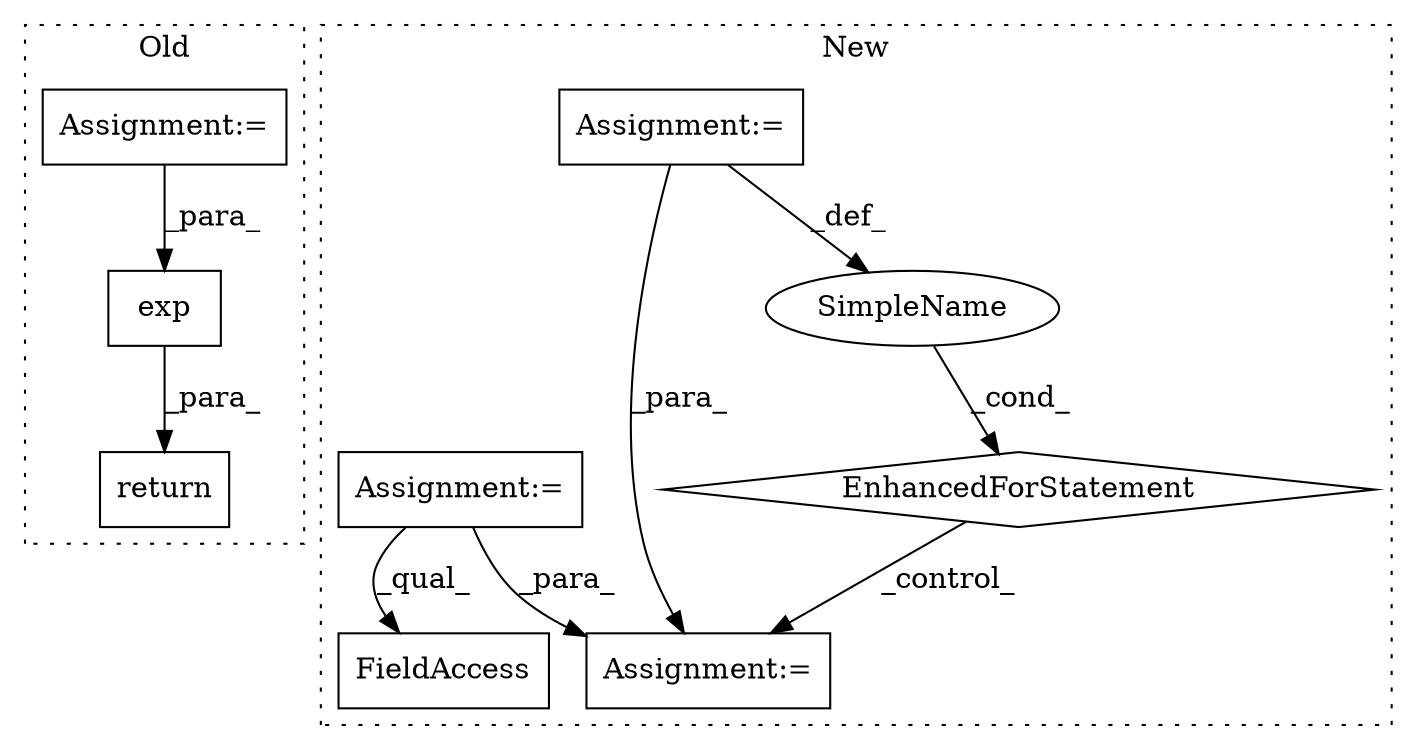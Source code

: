 digraph G {
subgraph cluster0 {
1 [label="exp" a="32" s="1725,1732" l="4,1" shape="box"];
7 [label="Assignment:=" a="7" s="1672" l="1" shape="box"];
8 [label="return" a="41" s="1712" l="7" shape="box"];
label = "Old";
style="dotted";
}
subgraph cluster1 {
2 [label="EnhancedForStatement" a="70" s="1478,1573" l="64,2" shape="diamond"];
3 [label="Assignment:=" a="7" s="1478,1573" l="64,2" shape="box"];
4 [label="Assignment:=" a="7" s="1656" l="1" shape="box"];
5 [label="SimpleName" a="42" s="1546" l="6" shape="ellipse"];
6 [label="Assignment:=" a="7" s="1407" l="1" shape="box"];
9 [label="FieldAccess" a="22" s="1632" l="7" shape="box"];
label = "New";
style="dotted";
}
1 -> 8 [label="_para_"];
2 -> 4 [label="_control_"];
3 -> 5 [label="_def_"];
3 -> 4 [label="_para_"];
5 -> 2 [label="_cond_"];
6 -> 9 [label="_qual_"];
6 -> 4 [label="_para_"];
7 -> 1 [label="_para_"];
}